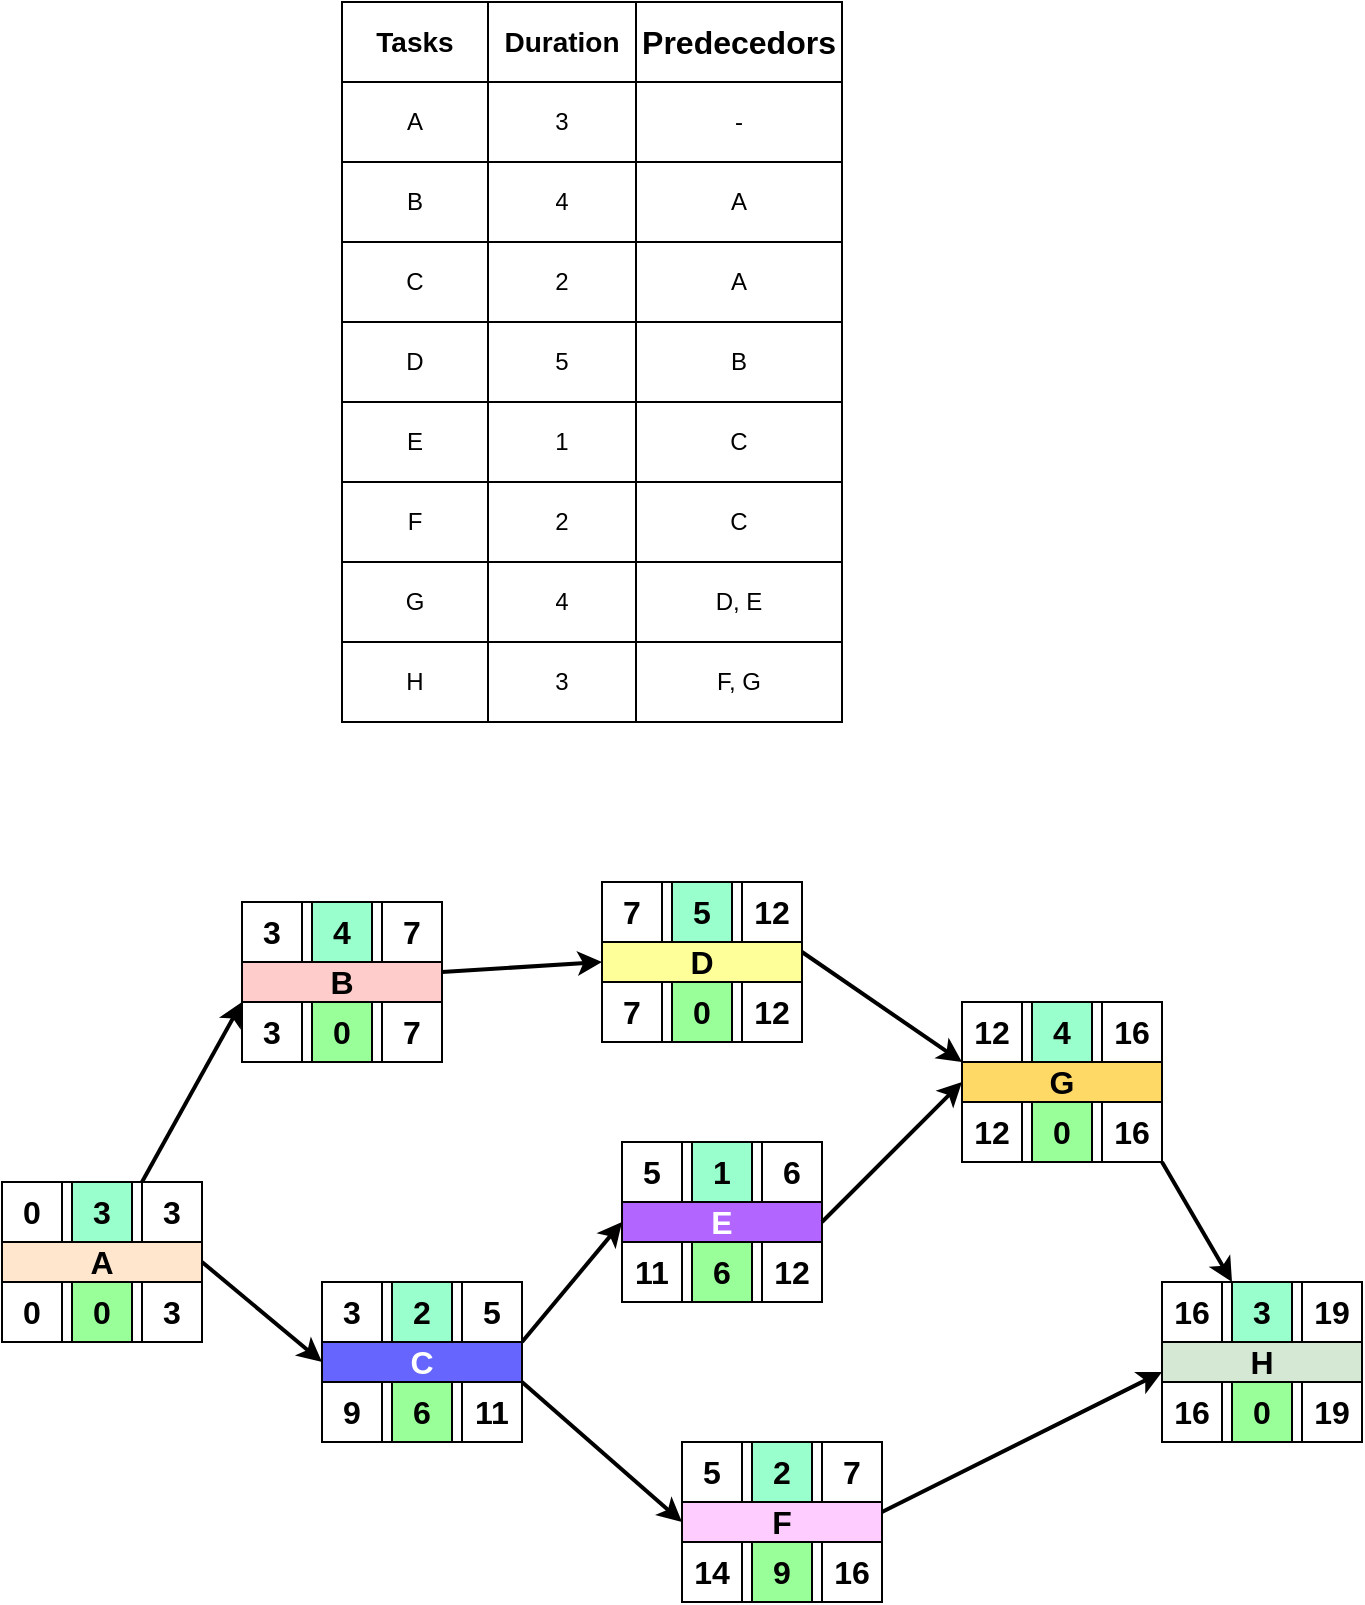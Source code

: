 <mxfile version="21.2.7" type="device">
  <diagram id="FLHFVK-vs5RzJ5IV7f_E" name="Page-1">
    <mxGraphModel dx="1578" dy="1723" grid="1" gridSize="10" guides="1" tooltips="1" connect="1" arrows="1" fold="1" page="1" pageScale="1" pageWidth="850" pageHeight="1100" math="0" shadow="0">
      <root>
        <mxCell id="0" />
        <mxCell id="1" parent="0" />
        <mxCell id="Cyva59-cHh2bdcUHBe5w-1" value="" style="shape=table;startSize=0;container=1;collapsible=0;childLayout=tableLayout;" parent="1" vertex="1">
          <mxGeometry x="-350" y="-400" width="250" height="360" as="geometry" />
        </mxCell>
        <mxCell id="Cyva59-cHh2bdcUHBe5w-2" value="" style="shape=tableRow;horizontal=0;startSize=0;swimlaneHead=0;swimlaneBody=0;strokeColor=inherit;top=0;left=0;bottom=0;right=0;collapsible=0;dropTarget=0;fillColor=none;points=[[0,0.5],[1,0.5]];portConstraint=eastwest;" parent="Cyva59-cHh2bdcUHBe5w-1" vertex="1">
          <mxGeometry width="250" height="40" as="geometry" />
        </mxCell>
        <mxCell id="Cyva59-cHh2bdcUHBe5w-3" value="&lt;b&gt;&lt;font style=&quot;font-size: 14px;&quot;&gt;Tasks&lt;/font&gt;&lt;/b&gt;" style="shape=partialRectangle;html=1;whiteSpace=wrap;connectable=0;strokeColor=inherit;overflow=hidden;fillColor=none;top=0;left=0;bottom=0;right=0;pointerEvents=1;" parent="Cyva59-cHh2bdcUHBe5w-2" vertex="1">
          <mxGeometry width="73" height="40" as="geometry">
            <mxRectangle width="73" height="40" as="alternateBounds" />
          </mxGeometry>
        </mxCell>
        <mxCell id="Cyva59-cHh2bdcUHBe5w-4" value="&lt;b&gt;&lt;font style=&quot;font-size: 14px;&quot;&gt;Duration&lt;/font&gt;&lt;/b&gt;" style="shape=partialRectangle;html=1;whiteSpace=wrap;connectable=0;strokeColor=inherit;overflow=hidden;fillColor=none;top=0;left=0;bottom=0;right=0;pointerEvents=1;" parent="Cyva59-cHh2bdcUHBe5w-2" vertex="1">
          <mxGeometry x="73" width="74" height="40" as="geometry">
            <mxRectangle width="74" height="40" as="alternateBounds" />
          </mxGeometry>
        </mxCell>
        <mxCell id="Cyva59-cHh2bdcUHBe5w-5" value="&lt;b&gt;&lt;font style=&quot;font-size: 16px;&quot;&gt;Predecedors&lt;/font&gt;&lt;/b&gt;" style="shape=partialRectangle;html=1;whiteSpace=wrap;connectable=0;strokeColor=inherit;overflow=hidden;fillColor=none;top=0;left=0;bottom=0;right=0;pointerEvents=1;" parent="Cyva59-cHh2bdcUHBe5w-2" vertex="1">
          <mxGeometry x="147" width="103" height="40" as="geometry">
            <mxRectangle width="103" height="40" as="alternateBounds" />
          </mxGeometry>
        </mxCell>
        <mxCell id="Cyva59-cHh2bdcUHBe5w-6" value="" style="shape=tableRow;horizontal=0;startSize=0;swimlaneHead=0;swimlaneBody=0;strokeColor=inherit;top=0;left=0;bottom=0;right=0;collapsible=0;dropTarget=0;fillColor=none;points=[[0,0.5],[1,0.5]];portConstraint=eastwest;" parent="Cyva59-cHh2bdcUHBe5w-1" vertex="1">
          <mxGeometry y="40" width="250" height="40" as="geometry" />
        </mxCell>
        <mxCell id="Cyva59-cHh2bdcUHBe5w-7" value="A" style="shape=partialRectangle;html=1;whiteSpace=wrap;connectable=0;strokeColor=inherit;overflow=hidden;fillColor=none;top=0;left=0;bottom=0;right=0;pointerEvents=1;" parent="Cyva59-cHh2bdcUHBe5w-6" vertex="1">
          <mxGeometry width="73" height="40" as="geometry">
            <mxRectangle width="73" height="40" as="alternateBounds" />
          </mxGeometry>
        </mxCell>
        <mxCell id="Cyva59-cHh2bdcUHBe5w-8" value="3" style="shape=partialRectangle;html=1;whiteSpace=wrap;connectable=0;strokeColor=inherit;overflow=hidden;fillColor=none;top=0;left=0;bottom=0;right=0;pointerEvents=1;" parent="Cyva59-cHh2bdcUHBe5w-6" vertex="1">
          <mxGeometry x="73" width="74" height="40" as="geometry">
            <mxRectangle width="74" height="40" as="alternateBounds" />
          </mxGeometry>
        </mxCell>
        <mxCell id="Cyva59-cHh2bdcUHBe5w-9" value="-" style="shape=partialRectangle;html=1;whiteSpace=wrap;connectable=0;strokeColor=inherit;overflow=hidden;fillColor=none;top=0;left=0;bottom=0;right=0;pointerEvents=1;" parent="Cyva59-cHh2bdcUHBe5w-6" vertex="1">
          <mxGeometry x="147" width="103" height="40" as="geometry">
            <mxRectangle width="103" height="40" as="alternateBounds" />
          </mxGeometry>
        </mxCell>
        <mxCell id="Cyva59-cHh2bdcUHBe5w-10" value="" style="shape=tableRow;horizontal=0;startSize=0;swimlaneHead=0;swimlaneBody=0;strokeColor=inherit;top=0;left=0;bottom=0;right=0;collapsible=0;dropTarget=0;fillColor=none;points=[[0,0.5],[1,0.5]];portConstraint=eastwest;" parent="Cyva59-cHh2bdcUHBe5w-1" vertex="1">
          <mxGeometry y="80" width="250" height="40" as="geometry" />
        </mxCell>
        <mxCell id="Cyva59-cHh2bdcUHBe5w-11" value="B" style="shape=partialRectangle;html=1;whiteSpace=wrap;connectable=0;strokeColor=inherit;overflow=hidden;fillColor=none;top=0;left=0;bottom=0;right=0;pointerEvents=1;" parent="Cyva59-cHh2bdcUHBe5w-10" vertex="1">
          <mxGeometry width="73" height="40" as="geometry">
            <mxRectangle width="73" height="40" as="alternateBounds" />
          </mxGeometry>
        </mxCell>
        <mxCell id="Cyva59-cHh2bdcUHBe5w-12" value="4" style="shape=partialRectangle;html=1;whiteSpace=wrap;connectable=0;strokeColor=inherit;overflow=hidden;fillColor=none;top=0;left=0;bottom=0;right=0;pointerEvents=1;" parent="Cyva59-cHh2bdcUHBe5w-10" vertex="1">
          <mxGeometry x="73" width="74" height="40" as="geometry">
            <mxRectangle width="74" height="40" as="alternateBounds" />
          </mxGeometry>
        </mxCell>
        <mxCell id="Cyva59-cHh2bdcUHBe5w-13" value="A" style="shape=partialRectangle;html=1;whiteSpace=wrap;connectable=0;strokeColor=inherit;overflow=hidden;fillColor=none;top=0;left=0;bottom=0;right=0;pointerEvents=1;" parent="Cyva59-cHh2bdcUHBe5w-10" vertex="1">
          <mxGeometry x="147" width="103" height="40" as="geometry">
            <mxRectangle width="103" height="40" as="alternateBounds" />
          </mxGeometry>
        </mxCell>
        <mxCell id="Cyva59-cHh2bdcUHBe5w-14" value="" style="shape=tableRow;horizontal=0;startSize=0;swimlaneHead=0;swimlaneBody=0;strokeColor=inherit;top=0;left=0;bottom=0;right=0;collapsible=0;dropTarget=0;fillColor=none;points=[[0,0.5],[1,0.5]];portConstraint=eastwest;" parent="Cyva59-cHh2bdcUHBe5w-1" vertex="1">
          <mxGeometry y="120" width="250" height="40" as="geometry" />
        </mxCell>
        <mxCell id="Cyva59-cHh2bdcUHBe5w-15" value="C" style="shape=partialRectangle;html=1;whiteSpace=wrap;connectable=0;strokeColor=inherit;overflow=hidden;fillColor=none;top=0;left=0;bottom=0;right=0;pointerEvents=1;" parent="Cyva59-cHh2bdcUHBe5w-14" vertex="1">
          <mxGeometry width="73" height="40" as="geometry">
            <mxRectangle width="73" height="40" as="alternateBounds" />
          </mxGeometry>
        </mxCell>
        <mxCell id="Cyva59-cHh2bdcUHBe5w-16" value="2" style="shape=partialRectangle;html=1;whiteSpace=wrap;connectable=0;strokeColor=inherit;overflow=hidden;fillColor=none;top=0;left=0;bottom=0;right=0;pointerEvents=1;" parent="Cyva59-cHh2bdcUHBe5w-14" vertex="1">
          <mxGeometry x="73" width="74" height="40" as="geometry">
            <mxRectangle width="74" height="40" as="alternateBounds" />
          </mxGeometry>
        </mxCell>
        <mxCell id="Cyva59-cHh2bdcUHBe5w-17" value="A" style="shape=partialRectangle;html=1;whiteSpace=wrap;connectable=0;strokeColor=inherit;overflow=hidden;fillColor=none;top=0;left=0;bottom=0;right=0;pointerEvents=1;" parent="Cyva59-cHh2bdcUHBe5w-14" vertex="1">
          <mxGeometry x="147" width="103" height="40" as="geometry">
            <mxRectangle width="103" height="40" as="alternateBounds" />
          </mxGeometry>
        </mxCell>
        <mxCell id="Cyva59-cHh2bdcUHBe5w-18" value="" style="shape=tableRow;horizontal=0;startSize=0;swimlaneHead=0;swimlaneBody=0;strokeColor=inherit;top=0;left=0;bottom=0;right=0;collapsible=0;dropTarget=0;fillColor=none;points=[[0,0.5],[1,0.5]];portConstraint=eastwest;" parent="Cyva59-cHh2bdcUHBe5w-1" vertex="1">
          <mxGeometry y="160" width="250" height="40" as="geometry" />
        </mxCell>
        <mxCell id="Cyva59-cHh2bdcUHBe5w-19" value="D" style="shape=partialRectangle;html=1;whiteSpace=wrap;connectable=0;strokeColor=inherit;overflow=hidden;fillColor=none;top=0;left=0;bottom=0;right=0;pointerEvents=1;" parent="Cyva59-cHh2bdcUHBe5w-18" vertex="1">
          <mxGeometry width="73" height="40" as="geometry">
            <mxRectangle width="73" height="40" as="alternateBounds" />
          </mxGeometry>
        </mxCell>
        <mxCell id="Cyva59-cHh2bdcUHBe5w-20" value="5" style="shape=partialRectangle;html=1;whiteSpace=wrap;connectable=0;strokeColor=inherit;overflow=hidden;fillColor=none;top=0;left=0;bottom=0;right=0;pointerEvents=1;" parent="Cyva59-cHh2bdcUHBe5w-18" vertex="1">
          <mxGeometry x="73" width="74" height="40" as="geometry">
            <mxRectangle width="74" height="40" as="alternateBounds" />
          </mxGeometry>
        </mxCell>
        <mxCell id="Cyva59-cHh2bdcUHBe5w-21" value="B" style="shape=partialRectangle;html=1;whiteSpace=wrap;connectable=0;strokeColor=inherit;overflow=hidden;fillColor=none;top=0;left=0;bottom=0;right=0;pointerEvents=1;" parent="Cyva59-cHh2bdcUHBe5w-18" vertex="1">
          <mxGeometry x="147" width="103" height="40" as="geometry">
            <mxRectangle width="103" height="40" as="alternateBounds" />
          </mxGeometry>
        </mxCell>
        <mxCell id="Cyva59-cHh2bdcUHBe5w-22" value="" style="shape=tableRow;horizontal=0;startSize=0;swimlaneHead=0;swimlaneBody=0;strokeColor=inherit;top=0;left=0;bottom=0;right=0;collapsible=0;dropTarget=0;fillColor=none;points=[[0,0.5],[1,0.5]];portConstraint=eastwest;" parent="Cyva59-cHh2bdcUHBe5w-1" vertex="1">
          <mxGeometry y="200" width="250" height="40" as="geometry" />
        </mxCell>
        <mxCell id="Cyva59-cHh2bdcUHBe5w-23" value="E" style="shape=partialRectangle;html=1;whiteSpace=wrap;connectable=0;strokeColor=inherit;overflow=hidden;fillColor=none;top=0;left=0;bottom=0;right=0;pointerEvents=1;" parent="Cyva59-cHh2bdcUHBe5w-22" vertex="1">
          <mxGeometry width="73" height="40" as="geometry">
            <mxRectangle width="73" height="40" as="alternateBounds" />
          </mxGeometry>
        </mxCell>
        <mxCell id="Cyva59-cHh2bdcUHBe5w-24" value="1" style="shape=partialRectangle;html=1;whiteSpace=wrap;connectable=0;strokeColor=inherit;overflow=hidden;fillColor=none;top=0;left=0;bottom=0;right=0;pointerEvents=1;" parent="Cyva59-cHh2bdcUHBe5w-22" vertex="1">
          <mxGeometry x="73" width="74" height="40" as="geometry">
            <mxRectangle width="74" height="40" as="alternateBounds" />
          </mxGeometry>
        </mxCell>
        <mxCell id="Cyva59-cHh2bdcUHBe5w-25" value="C" style="shape=partialRectangle;html=1;whiteSpace=wrap;connectable=0;strokeColor=inherit;overflow=hidden;fillColor=none;top=0;left=0;bottom=0;right=0;pointerEvents=1;" parent="Cyva59-cHh2bdcUHBe5w-22" vertex="1">
          <mxGeometry x="147" width="103" height="40" as="geometry">
            <mxRectangle width="103" height="40" as="alternateBounds" />
          </mxGeometry>
        </mxCell>
        <mxCell id="Cyva59-cHh2bdcUHBe5w-26" value="" style="shape=tableRow;horizontal=0;startSize=0;swimlaneHead=0;swimlaneBody=0;strokeColor=inherit;top=0;left=0;bottom=0;right=0;collapsible=0;dropTarget=0;fillColor=none;points=[[0,0.5],[1,0.5]];portConstraint=eastwest;" parent="Cyva59-cHh2bdcUHBe5w-1" vertex="1">
          <mxGeometry y="240" width="250" height="40" as="geometry" />
        </mxCell>
        <mxCell id="Cyva59-cHh2bdcUHBe5w-27" value="F" style="shape=partialRectangle;html=1;whiteSpace=wrap;connectable=0;strokeColor=inherit;overflow=hidden;fillColor=none;top=0;left=0;bottom=0;right=0;pointerEvents=1;" parent="Cyva59-cHh2bdcUHBe5w-26" vertex="1">
          <mxGeometry width="73" height="40" as="geometry">
            <mxRectangle width="73" height="40" as="alternateBounds" />
          </mxGeometry>
        </mxCell>
        <mxCell id="Cyva59-cHh2bdcUHBe5w-28" value="2" style="shape=partialRectangle;html=1;whiteSpace=wrap;connectable=0;strokeColor=inherit;overflow=hidden;fillColor=none;top=0;left=0;bottom=0;right=0;pointerEvents=1;" parent="Cyva59-cHh2bdcUHBe5w-26" vertex="1">
          <mxGeometry x="73" width="74" height="40" as="geometry">
            <mxRectangle width="74" height="40" as="alternateBounds" />
          </mxGeometry>
        </mxCell>
        <mxCell id="Cyva59-cHh2bdcUHBe5w-29" value="C" style="shape=partialRectangle;html=1;whiteSpace=wrap;connectable=0;strokeColor=inherit;overflow=hidden;fillColor=none;top=0;left=0;bottom=0;right=0;pointerEvents=1;" parent="Cyva59-cHh2bdcUHBe5w-26" vertex="1">
          <mxGeometry x="147" width="103" height="40" as="geometry">
            <mxRectangle width="103" height="40" as="alternateBounds" />
          </mxGeometry>
        </mxCell>
        <mxCell id="Cyva59-cHh2bdcUHBe5w-30" value="" style="shape=tableRow;horizontal=0;startSize=0;swimlaneHead=0;swimlaneBody=0;strokeColor=inherit;top=0;left=0;bottom=0;right=0;collapsible=0;dropTarget=0;fillColor=none;points=[[0,0.5],[1,0.5]];portConstraint=eastwest;" parent="Cyva59-cHh2bdcUHBe5w-1" vertex="1">
          <mxGeometry y="280" width="250" height="40" as="geometry" />
        </mxCell>
        <mxCell id="Cyva59-cHh2bdcUHBe5w-31" value="G" style="shape=partialRectangle;html=1;whiteSpace=wrap;connectable=0;strokeColor=inherit;overflow=hidden;fillColor=none;top=0;left=0;bottom=0;right=0;pointerEvents=1;" parent="Cyva59-cHh2bdcUHBe5w-30" vertex="1">
          <mxGeometry width="73" height="40" as="geometry">
            <mxRectangle width="73" height="40" as="alternateBounds" />
          </mxGeometry>
        </mxCell>
        <mxCell id="Cyva59-cHh2bdcUHBe5w-32" value="4" style="shape=partialRectangle;html=1;whiteSpace=wrap;connectable=0;strokeColor=inherit;overflow=hidden;fillColor=none;top=0;left=0;bottom=0;right=0;pointerEvents=1;" parent="Cyva59-cHh2bdcUHBe5w-30" vertex="1">
          <mxGeometry x="73" width="74" height="40" as="geometry">
            <mxRectangle width="74" height="40" as="alternateBounds" />
          </mxGeometry>
        </mxCell>
        <mxCell id="Cyva59-cHh2bdcUHBe5w-33" value="D, E" style="shape=partialRectangle;html=1;whiteSpace=wrap;connectable=0;strokeColor=inherit;overflow=hidden;fillColor=none;top=0;left=0;bottom=0;right=0;pointerEvents=1;" parent="Cyva59-cHh2bdcUHBe5w-30" vertex="1">
          <mxGeometry x="147" width="103" height="40" as="geometry">
            <mxRectangle width="103" height="40" as="alternateBounds" />
          </mxGeometry>
        </mxCell>
        <mxCell id="Cyva59-cHh2bdcUHBe5w-34" value="" style="shape=tableRow;horizontal=0;startSize=0;swimlaneHead=0;swimlaneBody=0;strokeColor=inherit;top=0;left=0;bottom=0;right=0;collapsible=0;dropTarget=0;fillColor=none;points=[[0,0.5],[1,0.5]];portConstraint=eastwest;" parent="Cyva59-cHh2bdcUHBe5w-1" vertex="1">
          <mxGeometry y="320" width="250" height="40" as="geometry" />
        </mxCell>
        <mxCell id="Cyva59-cHh2bdcUHBe5w-35" value="H" style="shape=partialRectangle;html=1;whiteSpace=wrap;connectable=0;strokeColor=inherit;overflow=hidden;fillColor=none;top=0;left=0;bottom=0;right=0;pointerEvents=1;" parent="Cyva59-cHh2bdcUHBe5w-34" vertex="1">
          <mxGeometry width="73" height="40" as="geometry">
            <mxRectangle width="73" height="40" as="alternateBounds" />
          </mxGeometry>
        </mxCell>
        <mxCell id="Cyva59-cHh2bdcUHBe5w-36" value="3" style="shape=partialRectangle;html=1;whiteSpace=wrap;connectable=0;strokeColor=inherit;overflow=hidden;fillColor=none;top=0;left=0;bottom=0;right=0;pointerEvents=1;" parent="Cyva59-cHh2bdcUHBe5w-34" vertex="1">
          <mxGeometry x="73" width="74" height="40" as="geometry">
            <mxRectangle width="74" height="40" as="alternateBounds" />
          </mxGeometry>
        </mxCell>
        <mxCell id="Cyva59-cHh2bdcUHBe5w-37" value="F, G" style="shape=partialRectangle;html=1;whiteSpace=wrap;connectable=0;strokeColor=inherit;overflow=hidden;fillColor=none;top=0;left=0;bottom=0;right=0;pointerEvents=1;" parent="Cyva59-cHh2bdcUHBe5w-34" vertex="1">
          <mxGeometry x="147" width="103" height="40" as="geometry">
            <mxRectangle width="103" height="40" as="alternateBounds" />
          </mxGeometry>
        </mxCell>
        <mxCell id="QbH99j2JAD5R1Iz9AGVL-42" value="&lt;b&gt;&lt;font style=&quot;font-size: 16px;&quot;&gt;A&lt;/font&gt;&lt;/b&gt;" style="rounded=0;whiteSpace=wrap;html=1;fillColor=#FFE6CC;" vertex="1" parent="1">
          <mxGeometry x="-520" y="220" width="100" height="20" as="geometry" />
        </mxCell>
        <mxCell id="QbH99j2JAD5R1Iz9AGVL-44" value="" style="rounded=0;whiteSpace=wrap;html=1;" vertex="1" parent="1">
          <mxGeometry x="-520" y="190" width="100" height="30" as="geometry" />
        </mxCell>
        <mxCell id="QbH99j2JAD5R1Iz9AGVL-47" value="" style="rounded=0;whiteSpace=wrap;html=1;" vertex="1" parent="1">
          <mxGeometry x="-520" y="240" width="100" height="30" as="geometry" />
        </mxCell>
        <mxCell id="QbH99j2JAD5R1Iz9AGVL-48" value="&lt;b&gt;&lt;font style=&quot;font-size: 16px;&quot;&gt;0&lt;/font&gt;&lt;/b&gt;" style="whiteSpace=wrap;html=1;aspect=fixed;" vertex="1" parent="1">
          <mxGeometry x="-520" y="190" width="30" height="30" as="geometry" />
        </mxCell>
        <mxCell id="QbH99j2JAD5R1Iz9AGVL-49" value="&lt;font size=&quot;1&quot;&gt;&lt;b style=&quot;font-size: 16px;&quot;&gt;3&lt;/b&gt;&lt;/font&gt;" style="whiteSpace=wrap;html=1;aspect=fixed;" vertex="1" parent="1">
          <mxGeometry x="-450" y="190" width="30" height="30" as="geometry" />
        </mxCell>
        <mxCell id="QbH99j2JAD5R1Iz9AGVL-50" value="&lt;font size=&quot;1&quot;&gt;&lt;b style=&quot;font-size: 16px;&quot;&gt;3&lt;/b&gt;&lt;/font&gt;" style="whiteSpace=wrap;html=1;aspect=fixed;fillColor=#99FFCC;" vertex="1" parent="1">
          <mxGeometry x="-485" y="190" width="30" height="30" as="geometry" />
        </mxCell>
        <mxCell id="QbH99j2JAD5R1Iz9AGVL-51" value="&lt;b&gt;&lt;font style=&quot;font-size: 16px;&quot;&gt;0&lt;/font&gt;&lt;/b&gt;" style="whiteSpace=wrap;html=1;aspect=fixed;" vertex="1" parent="1">
          <mxGeometry x="-520" y="240" width="30" height="30" as="geometry" />
        </mxCell>
        <mxCell id="QbH99j2JAD5R1Iz9AGVL-52" value="&lt;font size=&quot;1&quot;&gt;&lt;b style=&quot;font-size: 16px;&quot;&gt;3&lt;/b&gt;&lt;/font&gt;" style="whiteSpace=wrap;html=1;aspect=fixed;" vertex="1" parent="1">
          <mxGeometry x="-450" y="240" width="30" height="30" as="geometry" />
        </mxCell>
        <mxCell id="QbH99j2JAD5R1Iz9AGVL-53" value="&lt;font size=&quot;1&quot;&gt;&lt;b style=&quot;font-size: 16px;&quot;&gt;0&lt;/b&gt;&lt;/font&gt;" style="whiteSpace=wrap;html=1;aspect=fixed;fillColor=#99FF99;" vertex="1" parent="1">
          <mxGeometry x="-485" y="240" width="30" height="30" as="geometry" />
        </mxCell>
        <mxCell id="QbH99j2JAD5R1Iz9AGVL-54" value="" style="endArrow=classic;html=1;rounded=0;strokeWidth=2;exitX=1;exitY=0;exitDx=0;exitDy=0;entryX=0;entryY=0.5;entryDx=0;entryDy=0;" edge="1" parent="1" source="QbH99j2JAD5R1Iz9AGVL-84" target="QbH99j2JAD5R1Iz9AGVL-94">
          <mxGeometry width="50" height="50" relative="1" as="geometry">
            <mxPoint x="-360" y="584" as="sourcePoint" />
            <mxPoint x="-270" y="584" as="targetPoint" />
          </mxGeometry>
        </mxCell>
        <mxCell id="QbH99j2JAD5R1Iz9AGVL-55" value="&lt;b&gt;&lt;font style=&quot;font-size: 16px;&quot;&gt;H&lt;/font&gt;&lt;/b&gt;" style="rounded=0;whiteSpace=wrap;html=1;fillColor=#D5E8D4;" vertex="1" parent="1">
          <mxGeometry x="60" y="270" width="100" height="20" as="geometry" />
        </mxCell>
        <mxCell id="QbH99j2JAD5R1Iz9AGVL-56" value="" style="rounded=0;whiteSpace=wrap;html=1;" vertex="1" parent="1">
          <mxGeometry x="60" y="240" width="100" height="30" as="geometry" />
        </mxCell>
        <mxCell id="QbH99j2JAD5R1Iz9AGVL-57" value="" style="rounded=0;whiteSpace=wrap;html=1;" vertex="1" parent="1">
          <mxGeometry x="60" y="290" width="100" height="30" as="geometry" />
        </mxCell>
        <mxCell id="QbH99j2JAD5R1Iz9AGVL-58" value="&lt;b&gt;&lt;font style=&quot;font-size: 16px;&quot;&gt;16&lt;/font&gt;&lt;/b&gt;" style="whiteSpace=wrap;html=1;aspect=fixed;" vertex="1" parent="1">
          <mxGeometry x="60" y="240" width="30" height="30" as="geometry" />
        </mxCell>
        <mxCell id="QbH99j2JAD5R1Iz9AGVL-59" value="&lt;font size=&quot;1&quot;&gt;&lt;b style=&quot;font-size: 16px;&quot;&gt;19&lt;/b&gt;&lt;/font&gt;" style="whiteSpace=wrap;html=1;aspect=fixed;" vertex="1" parent="1">
          <mxGeometry x="130" y="240" width="30" height="30" as="geometry" />
        </mxCell>
        <mxCell id="QbH99j2JAD5R1Iz9AGVL-60" value="&lt;font size=&quot;1&quot;&gt;&lt;b style=&quot;font-size: 16px;&quot;&gt;3&lt;/b&gt;&lt;/font&gt;" style="whiteSpace=wrap;html=1;aspect=fixed;fillColor=#99FFCC;" vertex="1" parent="1">
          <mxGeometry x="95" y="240" width="30" height="30" as="geometry" />
        </mxCell>
        <mxCell id="QbH99j2JAD5R1Iz9AGVL-61" value="&lt;b&gt;&lt;font style=&quot;font-size: 16px;&quot;&gt;16&lt;/font&gt;&lt;/b&gt;" style="whiteSpace=wrap;html=1;aspect=fixed;" vertex="1" parent="1">
          <mxGeometry x="60" y="290" width="30" height="30" as="geometry" />
        </mxCell>
        <mxCell id="QbH99j2JAD5R1Iz9AGVL-62" value="&lt;font size=&quot;1&quot;&gt;&lt;b style=&quot;font-size: 16px;&quot;&gt;19&lt;/b&gt;&lt;/font&gt;" style="whiteSpace=wrap;html=1;aspect=fixed;" vertex="1" parent="1">
          <mxGeometry x="130" y="290" width="30" height="30" as="geometry" />
        </mxCell>
        <mxCell id="QbH99j2JAD5R1Iz9AGVL-63" value="&lt;font size=&quot;1&quot;&gt;&lt;b style=&quot;font-size: 16px;&quot;&gt;0&lt;/b&gt;&lt;/font&gt;" style="whiteSpace=wrap;html=1;aspect=fixed;fillColor=#99FF99;" vertex="1" parent="1">
          <mxGeometry x="95" y="290" width="30" height="30" as="geometry" />
        </mxCell>
        <mxCell id="QbH99j2JAD5R1Iz9AGVL-64" value="&lt;b&gt;&lt;font style=&quot;font-size: 16px;&quot;&gt;B&lt;/font&gt;&lt;/b&gt;" style="rounded=0;whiteSpace=wrap;html=1;fillColor=#FFCCCC;" vertex="1" parent="1">
          <mxGeometry x="-400" y="80" width="100" height="20" as="geometry" />
        </mxCell>
        <mxCell id="QbH99j2JAD5R1Iz9AGVL-65" value="" style="rounded=0;whiteSpace=wrap;html=1;" vertex="1" parent="1">
          <mxGeometry x="-400" y="50" width="100" height="30" as="geometry" />
        </mxCell>
        <mxCell id="QbH99j2JAD5R1Iz9AGVL-66" value="" style="rounded=0;whiteSpace=wrap;html=1;" vertex="1" parent="1">
          <mxGeometry x="-400" y="100" width="100" height="30" as="geometry" />
        </mxCell>
        <mxCell id="QbH99j2JAD5R1Iz9AGVL-67" value="&lt;b&gt;&lt;font style=&quot;font-size: 16px;&quot;&gt;3&lt;/font&gt;&lt;/b&gt;" style="whiteSpace=wrap;html=1;aspect=fixed;" vertex="1" parent="1">
          <mxGeometry x="-400" y="50" width="30" height="30" as="geometry" />
        </mxCell>
        <mxCell id="QbH99j2JAD5R1Iz9AGVL-68" value="&lt;font size=&quot;1&quot;&gt;&lt;b style=&quot;font-size: 16px;&quot;&gt;7&lt;/b&gt;&lt;/font&gt;" style="whiteSpace=wrap;html=1;aspect=fixed;" vertex="1" parent="1">
          <mxGeometry x="-330" y="50" width="30" height="30" as="geometry" />
        </mxCell>
        <mxCell id="QbH99j2JAD5R1Iz9AGVL-69" value="&lt;font size=&quot;1&quot;&gt;&lt;b style=&quot;font-size: 16px;&quot;&gt;4&lt;/b&gt;&lt;/font&gt;" style="whiteSpace=wrap;html=1;aspect=fixed;fillColor=#99FFCC;" vertex="1" parent="1">
          <mxGeometry x="-365" y="50" width="30" height="30" as="geometry" />
        </mxCell>
        <mxCell id="QbH99j2JAD5R1Iz9AGVL-70" value="&lt;b&gt;&lt;font style=&quot;font-size: 16px;&quot;&gt;3&lt;/font&gt;&lt;/b&gt;" style="whiteSpace=wrap;html=1;aspect=fixed;" vertex="1" parent="1">
          <mxGeometry x="-400" y="100" width="30" height="30" as="geometry" />
        </mxCell>
        <mxCell id="QbH99j2JAD5R1Iz9AGVL-71" value="&lt;font size=&quot;1&quot;&gt;&lt;b style=&quot;font-size: 16px;&quot;&gt;7&lt;/b&gt;&lt;/font&gt;" style="whiteSpace=wrap;html=1;aspect=fixed;" vertex="1" parent="1">
          <mxGeometry x="-330" y="100" width="30" height="30" as="geometry" />
        </mxCell>
        <mxCell id="QbH99j2JAD5R1Iz9AGVL-72" value="&lt;font size=&quot;1&quot;&gt;&lt;b style=&quot;font-size: 16px;&quot;&gt;0&lt;/b&gt;&lt;/font&gt;" style="whiteSpace=wrap;html=1;aspect=fixed;fillColor=#99FF99;" vertex="1" parent="1">
          <mxGeometry x="-365" y="100" width="30" height="30" as="geometry" />
        </mxCell>
        <mxCell id="QbH99j2JAD5R1Iz9AGVL-73" value="" style="endArrow=classic;html=1;rounded=0;strokeWidth=2;exitX=0;exitY=0;exitDx=0;exitDy=0;entryX=0;entryY=0;entryDx=0;entryDy=0;" edge="1" parent="1" source="QbH99j2JAD5R1Iz9AGVL-49" target="QbH99j2JAD5R1Iz9AGVL-70">
          <mxGeometry width="50" height="50" relative="1" as="geometry">
            <mxPoint x="-350" y="594" as="sourcePoint" />
            <mxPoint x="-260" y="594" as="targetPoint" />
          </mxGeometry>
        </mxCell>
        <mxCell id="QbH99j2JAD5R1Iz9AGVL-74" value="&lt;b&gt;&lt;font style=&quot;font-size: 16px;&quot;&gt;D&lt;/font&gt;&lt;/b&gt;" style="rounded=0;whiteSpace=wrap;html=1;fillColor=#FFFF99;" vertex="1" parent="1">
          <mxGeometry x="-220" y="70" width="100" height="20" as="geometry" />
        </mxCell>
        <mxCell id="QbH99j2JAD5R1Iz9AGVL-75" value="" style="rounded=0;whiteSpace=wrap;html=1;" vertex="1" parent="1">
          <mxGeometry x="-220" y="40" width="100" height="30" as="geometry" />
        </mxCell>
        <mxCell id="QbH99j2JAD5R1Iz9AGVL-76" value="" style="rounded=0;whiteSpace=wrap;html=1;" vertex="1" parent="1">
          <mxGeometry x="-220" y="90" width="100" height="30" as="geometry" />
        </mxCell>
        <mxCell id="QbH99j2JAD5R1Iz9AGVL-77" value="&lt;b&gt;&lt;font style=&quot;font-size: 16px;&quot;&gt;7&lt;/font&gt;&lt;/b&gt;" style="whiteSpace=wrap;html=1;aspect=fixed;" vertex="1" parent="1">
          <mxGeometry x="-220" y="40" width="30" height="30" as="geometry" />
        </mxCell>
        <mxCell id="QbH99j2JAD5R1Iz9AGVL-78" value="&lt;font size=&quot;1&quot;&gt;&lt;b style=&quot;font-size: 16px;&quot;&gt;12&lt;/b&gt;&lt;/font&gt;" style="whiteSpace=wrap;html=1;aspect=fixed;" vertex="1" parent="1">
          <mxGeometry x="-150" y="40" width="30" height="30" as="geometry" />
        </mxCell>
        <mxCell id="QbH99j2JAD5R1Iz9AGVL-79" value="&lt;font size=&quot;1&quot;&gt;&lt;b style=&quot;font-size: 16px;&quot;&gt;5&lt;/b&gt;&lt;/font&gt;" style="whiteSpace=wrap;html=1;aspect=fixed;fillColor=#99FFCC;" vertex="1" parent="1">
          <mxGeometry x="-185" y="40" width="30" height="30" as="geometry" />
        </mxCell>
        <mxCell id="QbH99j2JAD5R1Iz9AGVL-80" value="&lt;b&gt;&lt;font style=&quot;font-size: 16px;&quot;&gt;7&lt;/font&gt;&lt;/b&gt;" style="whiteSpace=wrap;html=1;aspect=fixed;" vertex="1" parent="1">
          <mxGeometry x="-220" y="90" width="30" height="30" as="geometry" />
        </mxCell>
        <mxCell id="QbH99j2JAD5R1Iz9AGVL-81" value="&lt;font size=&quot;1&quot;&gt;&lt;b style=&quot;font-size: 16px;&quot;&gt;12&lt;/b&gt;&lt;/font&gt;" style="whiteSpace=wrap;html=1;aspect=fixed;" vertex="1" parent="1">
          <mxGeometry x="-150" y="90" width="30" height="30" as="geometry" />
        </mxCell>
        <mxCell id="QbH99j2JAD5R1Iz9AGVL-82" value="&lt;font size=&quot;1&quot;&gt;&lt;b style=&quot;font-size: 16px;&quot;&gt;0&lt;/b&gt;&lt;/font&gt;" style="whiteSpace=wrap;html=1;aspect=fixed;fillColor=#99FF99;" vertex="1" parent="1">
          <mxGeometry x="-185" y="90" width="30" height="30" as="geometry" />
        </mxCell>
        <mxCell id="QbH99j2JAD5R1Iz9AGVL-83" value="" style="endArrow=classic;html=1;rounded=0;strokeWidth=2;exitX=1;exitY=0.25;exitDx=0;exitDy=0;entryX=0;entryY=0.5;entryDx=0;entryDy=0;" edge="1" parent="1" source="QbH99j2JAD5R1Iz9AGVL-64" target="QbH99j2JAD5R1Iz9AGVL-74">
          <mxGeometry width="50" height="50" relative="1" as="geometry">
            <mxPoint x="-350" y="594" as="sourcePoint" />
            <mxPoint x="-260" y="594" as="targetPoint" />
          </mxGeometry>
        </mxCell>
        <mxCell id="QbH99j2JAD5R1Iz9AGVL-84" value="&lt;b&gt;&lt;font color=&quot;#ffffff&quot; style=&quot;font-size: 16px;&quot;&gt;C&lt;/font&gt;&lt;/b&gt;" style="rounded=0;whiteSpace=wrap;html=1;fillColor=#6666FF;" vertex="1" parent="1">
          <mxGeometry x="-360" y="270" width="100" height="20" as="geometry" />
        </mxCell>
        <mxCell id="QbH99j2JAD5R1Iz9AGVL-85" value="" style="rounded=0;whiteSpace=wrap;html=1;" vertex="1" parent="1">
          <mxGeometry x="-360" y="240" width="100" height="30" as="geometry" />
        </mxCell>
        <mxCell id="QbH99j2JAD5R1Iz9AGVL-86" value="" style="rounded=0;whiteSpace=wrap;html=1;" vertex="1" parent="1">
          <mxGeometry x="-360" y="290" width="100" height="30" as="geometry" />
        </mxCell>
        <mxCell id="QbH99j2JAD5R1Iz9AGVL-87" value="&lt;b&gt;&lt;font style=&quot;font-size: 16px;&quot;&gt;3&lt;/font&gt;&lt;/b&gt;" style="whiteSpace=wrap;html=1;aspect=fixed;" vertex="1" parent="1">
          <mxGeometry x="-360" y="240" width="30" height="30" as="geometry" />
        </mxCell>
        <mxCell id="QbH99j2JAD5R1Iz9AGVL-88" value="&lt;font size=&quot;1&quot;&gt;&lt;b style=&quot;font-size: 16px;&quot;&gt;5&lt;/b&gt;&lt;/font&gt;" style="whiteSpace=wrap;html=1;aspect=fixed;" vertex="1" parent="1">
          <mxGeometry x="-290" y="240" width="30" height="30" as="geometry" />
        </mxCell>
        <mxCell id="QbH99j2JAD5R1Iz9AGVL-89" value="&lt;font size=&quot;1&quot;&gt;&lt;b style=&quot;font-size: 16px;&quot;&gt;2&lt;/b&gt;&lt;/font&gt;" style="whiteSpace=wrap;html=1;aspect=fixed;fillColor=#99FFCC;" vertex="1" parent="1">
          <mxGeometry x="-325" y="240" width="30" height="30" as="geometry" />
        </mxCell>
        <mxCell id="QbH99j2JAD5R1Iz9AGVL-90" value="&lt;b&gt;&lt;font style=&quot;font-size: 16px;&quot;&gt;9&lt;/font&gt;&lt;/b&gt;" style="whiteSpace=wrap;html=1;aspect=fixed;" vertex="1" parent="1">
          <mxGeometry x="-360" y="290" width="30" height="30" as="geometry" />
        </mxCell>
        <mxCell id="QbH99j2JAD5R1Iz9AGVL-91" value="&lt;font size=&quot;1&quot;&gt;&lt;b style=&quot;font-size: 16px;&quot;&gt;11&lt;/b&gt;&lt;/font&gt;" style="whiteSpace=wrap;html=1;aspect=fixed;" vertex="1" parent="1">
          <mxGeometry x="-290" y="290" width="30" height="30" as="geometry" />
        </mxCell>
        <mxCell id="QbH99j2JAD5R1Iz9AGVL-92" value="&lt;font size=&quot;1&quot;&gt;&lt;b style=&quot;font-size: 16px;&quot;&gt;6&lt;/b&gt;&lt;/font&gt;" style="whiteSpace=wrap;html=1;aspect=fixed;fillColor=#99FF99;" vertex="1" parent="1">
          <mxGeometry x="-325" y="290" width="30" height="30" as="geometry" />
        </mxCell>
        <mxCell id="QbH99j2JAD5R1Iz9AGVL-93" value="" style="endArrow=classic;html=1;rounded=0;strokeWidth=2;exitX=1;exitY=0.5;exitDx=0;exitDy=0;entryX=0;entryY=0.5;entryDx=0;entryDy=0;" edge="1" parent="1" source="QbH99j2JAD5R1Iz9AGVL-42" target="QbH99j2JAD5R1Iz9AGVL-84">
          <mxGeometry width="50" height="50" relative="1" as="geometry">
            <mxPoint x="-350" y="594" as="sourcePoint" />
            <mxPoint x="-260" y="594" as="targetPoint" />
          </mxGeometry>
        </mxCell>
        <mxCell id="QbH99j2JAD5R1Iz9AGVL-94" value="&lt;b&gt;&lt;font color=&quot;#ffffff&quot; style=&quot;font-size: 16px;&quot;&gt;E&lt;/font&gt;&lt;/b&gt;" style="rounded=0;whiteSpace=wrap;html=1;fillColor=#B266FF;" vertex="1" parent="1">
          <mxGeometry x="-210" y="200" width="100" height="20" as="geometry" />
        </mxCell>
        <mxCell id="QbH99j2JAD5R1Iz9AGVL-95" value="" style="rounded=0;whiteSpace=wrap;html=1;" vertex="1" parent="1">
          <mxGeometry x="-210" y="170" width="100" height="30" as="geometry" />
        </mxCell>
        <mxCell id="QbH99j2JAD5R1Iz9AGVL-96" value="" style="rounded=0;whiteSpace=wrap;html=1;" vertex="1" parent="1">
          <mxGeometry x="-210" y="220" width="100" height="30" as="geometry" />
        </mxCell>
        <mxCell id="QbH99j2JAD5R1Iz9AGVL-97" value="&lt;b&gt;&lt;font style=&quot;font-size: 16px;&quot;&gt;5&lt;/font&gt;&lt;/b&gt;" style="whiteSpace=wrap;html=1;aspect=fixed;" vertex="1" parent="1">
          <mxGeometry x="-210" y="170" width="30" height="30" as="geometry" />
        </mxCell>
        <mxCell id="QbH99j2JAD5R1Iz9AGVL-98" value="&lt;font size=&quot;1&quot;&gt;&lt;b style=&quot;font-size: 16px;&quot;&gt;6&lt;/b&gt;&lt;/font&gt;" style="whiteSpace=wrap;html=1;aspect=fixed;" vertex="1" parent="1">
          <mxGeometry x="-140" y="170" width="30" height="30" as="geometry" />
        </mxCell>
        <mxCell id="QbH99j2JAD5R1Iz9AGVL-99" value="&lt;font size=&quot;1&quot;&gt;&lt;b style=&quot;font-size: 16px;&quot;&gt;1&lt;/b&gt;&lt;/font&gt;" style="whiteSpace=wrap;html=1;aspect=fixed;fillColor=#99FFCC;" vertex="1" parent="1">
          <mxGeometry x="-175" y="170" width="30" height="30" as="geometry" />
        </mxCell>
        <mxCell id="QbH99j2JAD5R1Iz9AGVL-100" value="&lt;b&gt;&lt;font style=&quot;font-size: 16px;&quot;&gt;11&lt;/font&gt;&lt;/b&gt;" style="whiteSpace=wrap;html=1;aspect=fixed;" vertex="1" parent="1">
          <mxGeometry x="-210" y="220" width="30" height="30" as="geometry" />
        </mxCell>
        <mxCell id="QbH99j2JAD5R1Iz9AGVL-101" value="&lt;font size=&quot;1&quot;&gt;&lt;b style=&quot;font-size: 16px;&quot;&gt;12&lt;/b&gt;&lt;/font&gt;" style="whiteSpace=wrap;html=1;aspect=fixed;" vertex="1" parent="1">
          <mxGeometry x="-140" y="220" width="30" height="30" as="geometry" />
        </mxCell>
        <mxCell id="QbH99j2JAD5R1Iz9AGVL-102" value="&lt;font size=&quot;1&quot;&gt;&lt;b style=&quot;font-size: 16px;&quot;&gt;6&lt;/b&gt;&lt;/font&gt;" style="whiteSpace=wrap;html=1;aspect=fixed;fillColor=#99FF99;" vertex="1" parent="1">
          <mxGeometry x="-175" y="220" width="30" height="30" as="geometry" />
        </mxCell>
        <mxCell id="QbH99j2JAD5R1Iz9AGVL-104" value="&lt;b&gt;&lt;font style=&quot;font-size: 16px;&quot;&gt;F&lt;/font&gt;&lt;/b&gt;" style="rounded=0;whiteSpace=wrap;html=1;fillColor=#FFCCFF;" vertex="1" parent="1">
          <mxGeometry x="-180" y="350" width="100" height="20" as="geometry" />
        </mxCell>
        <mxCell id="QbH99j2JAD5R1Iz9AGVL-105" value="" style="rounded=0;whiteSpace=wrap;html=1;" vertex="1" parent="1">
          <mxGeometry x="-180" y="320" width="100" height="30" as="geometry" />
        </mxCell>
        <mxCell id="QbH99j2JAD5R1Iz9AGVL-106" value="" style="rounded=0;whiteSpace=wrap;html=1;" vertex="1" parent="1">
          <mxGeometry x="-180" y="370" width="100" height="30" as="geometry" />
        </mxCell>
        <mxCell id="QbH99j2JAD5R1Iz9AGVL-107" value="&lt;b&gt;&lt;font style=&quot;font-size: 16px;&quot;&gt;5&lt;/font&gt;&lt;/b&gt;" style="whiteSpace=wrap;html=1;aspect=fixed;" vertex="1" parent="1">
          <mxGeometry x="-180" y="320" width="30" height="30" as="geometry" />
        </mxCell>
        <mxCell id="QbH99j2JAD5R1Iz9AGVL-108" value="&lt;font size=&quot;1&quot;&gt;&lt;b style=&quot;font-size: 16px;&quot;&gt;7&lt;/b&gt;&lt;/font&gt;" style="whiteSpace=wrap;html=1;aspect=fixed;" vertex="1" parent="1">
          <mxGeometry x="-110" y="320" width="30" height="30" as="geometry" />
        </mxCell>
        <mxCell id="QbH99j2JAD5R1Iz9AGVL-109" value="&lt;font size=&quot;1&quot;&gt;&lt;b style=&quot;font-size: 16px;&quot;&gt;2&lt;/b&gt;&lt;/font&gt;" style="whiteSpace=wrap;html=1;aspect=fixed;fillColor=#99FFCC;" vertex="1" parent="1">
          <mxGeometry x="-145" y="320" width="30" height="30" as="geometry" />
        </mxCell>
        <mxCell id="QbH99j2JAD5R1Iz9AGVL-110" value="&lt;b&gt;&lt;font style=&quot;font-size: 16px;&quot;&gt;14&lt;/font&gt;&lt;/b&gt;" style="whiteSpace=wrap;html=1;aspect=fixed;" vertex="1" parent="1">
          <mxGeometry x="-180" y="370" width="30" height="30" as="geometry" />
        </mxCell>
        <mxCell id="QbH99j2JAD5R1Iz9AGVL-111" value="&lt;font size=&quot;1&quot;&gt;&lt;b style=&quot;font-size: 16px;&quot;&gt;16&lt;/b&gt;&lt;/font&gt;" style="whiteSpace=wrap;html=1;aspect=fixed;" vertex="1" parent="1">
          <mxGeometry x="-110" y="370" width="30" height="30" as="geometry" />
        </mxCell>
        <mxCell id="QbH99j2JAD5R1Iz9AGVL-112" value="&lt;font size=&quot;1&quot;&gt;&lt;b style=&quot;font-size: 16px;&quot;&gt;9&lt;/b&gt;&lt;/font&gt;" style="whiteSpace=wrap;html=1;aspect=fixed;fillColor=#99FF99;" vertex="1" parent="1">
          <mxGeometry x="-145" y="370" width="30" height="30" as="geometry" />
        </mxCell>
        <mxCell id="QbH99j2JAD5R1Iz9AGVL-113" value="" style="endArrow=classic;html=1;rounded=0;strokeWidth=2;exitX=1;exitY=0.5;exitDx=0;exitDy=0;entryX=0;entryY=0.5;entryDx=0;entryDy=0;" edge="1" parent="1" source="QbH99j2JAD5R1Iz9AGVL-94" target="QbH99j2JAD5R1Iz9AGVL-115">
          <mxGeometry width="50" height="50" relative="1" as="geometry">
            <mxPoint x="-350" y="594" as="sourcePoint" />
            <mxPoint x="-260" y="594" as="targetPoint" />
          </mxGeometry>
        </mxCell>
        <mxCell id="QbH99j2JAD5R1Iz9AGVL-114" value="" style="endArrow=classic;html=1;rounded=0;strokeWidth=2;exitX=1;exitY=0;exitDx=0;exitDy=0;entryX=0;entryY=0.5;entryDx=0;entryDy=0;" edge="1" parent="1" source="QbH99j2JAD5R1Iz9AGVL-91" target="QbH99j2JAD5R1Iz9AGVL-104">
          <mxGeometry width="50" height="50" relative="1" as="geometry">
            <mxPoint x="-340" y="604" as="sourcePoint" />
            <mxPoint x="-250" y="604" as="targetPoint" />
          </mxGeometry>
        </mxCell>
        <mxCell id="QbH99j2JAD5R1Iz9AGVL-115" value="&lt;b&gt;&lt;font style=&quot;font-size: 16px;&quot;&gt;G&lt;/font&gt;&lt;/b&gt;" style="rounded=0;whiteSpace=wrap;html=1;fillColor=#FFD966;" vertex="1" parent="1">
          <mxGeometry x="-40" y="130" width="100" height="20" as="geometry" />
        </mxCell>
        <mxCell id="QbH99j2JAD5R1Iz9AGVL-116" value="" style="rounded=0;whiteSpace=wrap;html=1;" vertex="1" parent="1">
          <mxGeometry x="-40" y="100" width="100" height="30" as="geometry" />
        </mxCell>
        <mxCell id="QbH99j2JAD5R1Iz9AGVL-117" value="" style="rounded=0;whiteSpace=wrap;html=1;" vertex="1" parent="1">
          <mxGeometry x="-40" y="150" width="100" height="30" as="geometry" />
        </mxCell>
        <mxCell id="QbH99j2JAD5R1Iz9AGVL-118" value="&lt;b&gt;&lt;font style=&quot;font-size: 16px;&quot;&gt;12&lt;/font&gt;&lt;/b&gt;" style="whiteSpace=wrap;html=1;aspect=fixed;" vertex="1" parent="1">
          <mxGeometry x="-40" y="100" width="30" height="30" as="geometry" />
        </mxCell>
        <mxCell id="QbH99j2JAD5R1Iz9AGVL-119" value="&lt;font size=&quot;1&quot;&gt;&lt;b style=&quot;font-size: 16px;&quot;&gt;16&lt;/b&gt;&lt;/font&gt;" style="whiteSpace=wrap;html=1;aspect=fixed;" vertex="1" parent="1">
          <mxGeometry x="30" y="100" width="30" height="30" as="geometry" />
        </mxCell>
        <mxCell id="QbH99j2JAD5R1Iz9AGVL-120" value="&lt;font size=&quot;1&quot;&gt;&lt;b style=&quot;font-size: 16px;&quot;&gt;4&lt;/b&gt;&lt;/font&gt;" style="whiteSpace=wrap;html=1;aspect=fixed;fillColor=#99FFCC;" vertex="1" parent="1">
          <mxGeometry x="-5" y="100" width="30" height="30" as="geometry" />
        </mxCell>
        <mxCell id="QbH99j2JAD5R1Iz9AGVL-121" value="&lt;b&gt;&lt;font style=&quot;font-size: 16px;&quot;&gt;12&lt;/font&gt;&lt;/b&gt;" style="whiteSpace=wrap;html=1;aspect=fixed;" vertex="1" parent="1">
          <mxGeometry x="-40" y="150" width="30" height="30" as="geometry" />
        </mxCell>
        <mxCell id="QbH99j2JAD5R1Iz9AGVL-122" value="&lt;font size=&quot;1&quot;&gt;&lt;b style=&quot;font-size: 16px;&quot;&gt;16&lt;/b&gt;&lt;/font&gt;" style="whiteSpace=wrap;html=1;aspect=fixed;" vertex="1" parent="1">
          <mxGeometry x="30" y="150" width="30" height="30" as="geometry" />
        </mxCell>
        <mxCell id="QbH99j2JAD5R1Iz9AGVL-123" value="&lt;font size=&quot;1&quot;&gt;&lt;b style=&quot;font-size: 16px;&quot;&gt;0&lt;/b&gt;&lt;/font&gt;" style="whiteSpace=wrap;html=1;aspect=fixed;fillColor=#99FF99;" vertex="1" parent="1">
          <mxGeometry x="-5" y="150" width="30" height="30" as="geometry" />
        </mxCell>
        <mxCell id="QbH99j2JAD5R1Iz9AGVL-124" value="" style="endArrow=classic;html=1;rounded=0;strokeWidth=2;exitX=1;exitY=1;exitDx=0;exitDy=0;entryX=0;entryY=0;entryDx=0;entryDy=0;" edge="1" parent="1" source="QbH99j2JAD5R1Iz9AGVL-122" target="QbH99j2JAD5R1Iz9AGVL-60">
          <mxGeometry width="50" height="50" relative="1" as="geometry">
            <mxPoint x="-340" y="604" as="sourcePoint" />
            <mxPoint x="-250" y="604" as="targetPoint" />
          </mxGeometry>
        </mxCell>
        <mxCell id="QbH99j2JAD5R1Iz9AGVL-125" value="" style="endArrow=classic;html=1;rounded=0;strokeWidth=2;exitX=1;exitY=0.25;exitDx=0;exitDy=0;entryX=0;entryY=0.75;entryDx=0;entryDy=0;" edge="1" parent="1" source="QbH99j2JAD5R1Iz9AGVL-104" target="QbH99j2JAD5R1Iz9AGVL-55">
          <mxGeometry width="50" height="50" relative="1" as="geometry">
            <mxPoint x="-330" y="614" as="sourcePoint" />
            <mxPoint x="-240" y="614" as="targetPoint" />
          </mxGeometry>
        </mxCell>
        <mxCell id="QbH99j2JAD5R1Iz9AGVL-126" value="" style="endArrow=classic;html=1;rounded=0;strokeWidth=2;exitX=1;exitY=0.25;exitDx=0;exitDy=0;entryX=0;entryY=1;entryDx=0;entryDy=0;" edge="1" parent="1" source="QbH99j2JAD5R1Iz9AGVL-74" target="QbH99j2JAD5R1Iz9AGVL-118">
          <mxGeometry width="50" height="50" relative="1" as="geometry">
            <mxPoint x="-280" y="380" as="sourcePoint" />
            <mxPoint x="-200" y="450" as="targetPoint" />
          </mxGeometry>
        </mxCell>
      </root>
    </mxGraphModel>
  </diagram>
</mxfile>
